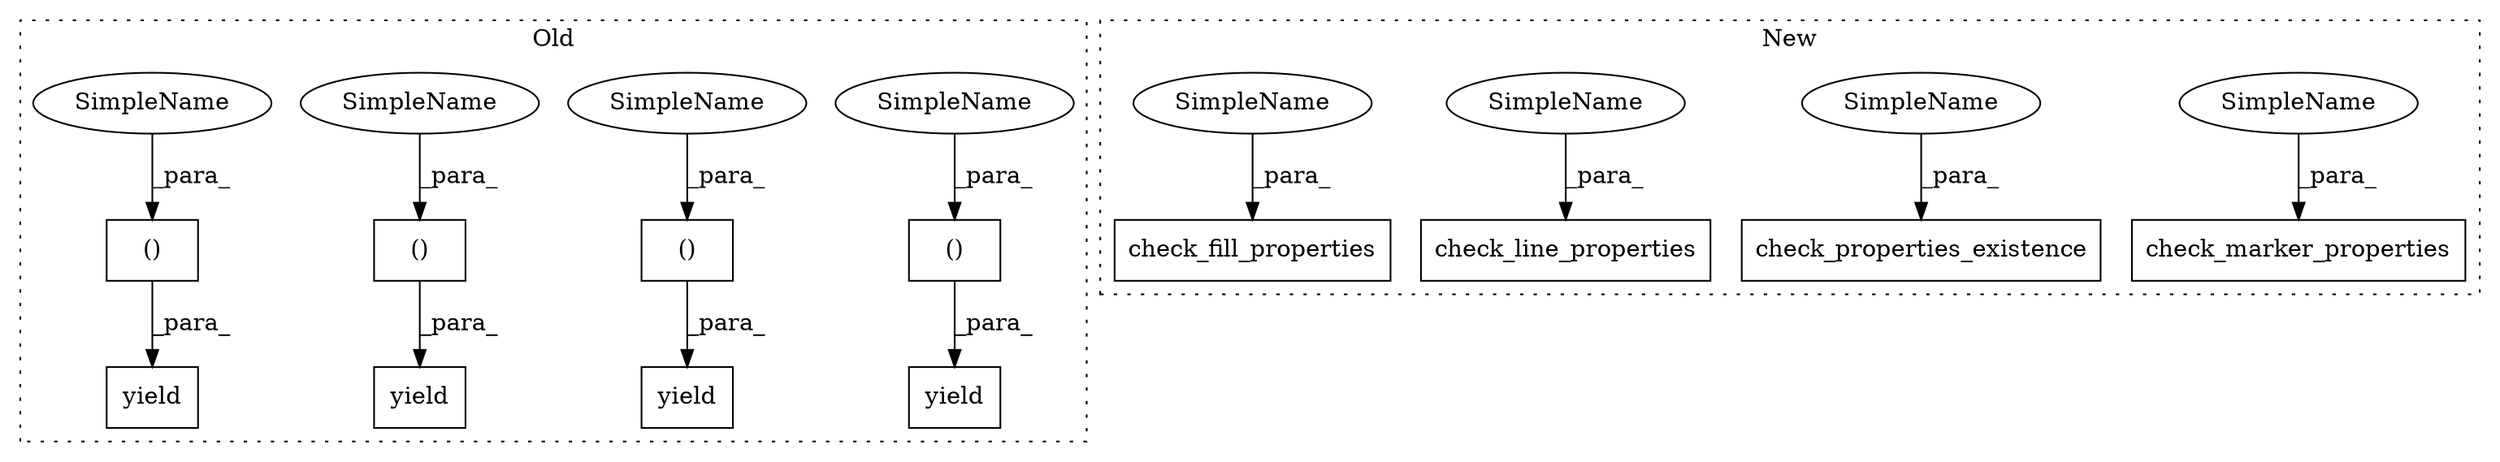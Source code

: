 digraph G {
subgraph cluster0 {
1 [label="yield" a="112" s="14957" l="12" shape="box"];
3 [label="()" a="106" s="14969" l="40" shape="box"];
5 [label="()" a="106" s="14908" l="42" shape="box"];
7 [label="yield" a="112" s="14896" l="12" shape="box"];
8 [label="()" a="106" s="15087" l="116" shape="box"];
9 [label="yield" a="112" s="15075" l="12" shape="box"];
10 [label="()" a="106" s="15028" l="40" shape="box"];
11 [label="yield" a="112" s="15016" l="12" shape="box"];
13 [label="SimpleName" a="42" s="15126" l="6" shape="ellipse"];
14 [label="SimpleName" a="42" s="15062" l="6" shape="ellipse"];
15 [label="SimpleName" a="42" s="14944" l="6" shape="ellipse"];
16 [label="SimpleName" a="42" s="15003" l="6" shape="ellipse"];
label = "Old";
style="dotted";
}
subgraph cluster1 {
2 [label="check_marker_properties" a="32" s="12292,12322" l="24,1" shape="box"];
4 [label="check_properties_existence" a="32" s="12399,12455" l="27,1" shape="box"];
6 [label="check_line_properties" a="32" s="12364,12392" l="22,1" shape="box"];
12 [label="check_fill_properties" a="32" s="12329,12357" l="22,1" shape="box"];
17 [label="SimpleName" a="42" s="12316" l="6" shape="ellipse"];
18 [label="SimpleName" a="42" s="12426" l="6" shape="ellipse"];
19 [label="SimpleName" a="42" s="12386" l="6" shape="ellipse"];
20 [label="SimpleName" a="42" s="12351" l="6" shape="ellipse"];
label = "New";
style="dotted";
}
3 -> 1 [label="_para_"];
5 -> 7 [label="_para_"];
8 -> 9 [label="_para_"];
10 -> 11 [label="_para_"];
13 -> 8 [label="_para_"];
14 -> 10 [label="_para_"];
15 -> 5 [label="_para_"];
16 -> 3 [label="_para_"];
17 -> 2 [label="_para_"];
18 -> 4 [label="_para_"];
19 -> 6 [label="_para_"];
20 -> 12 [label="_para_"];
}